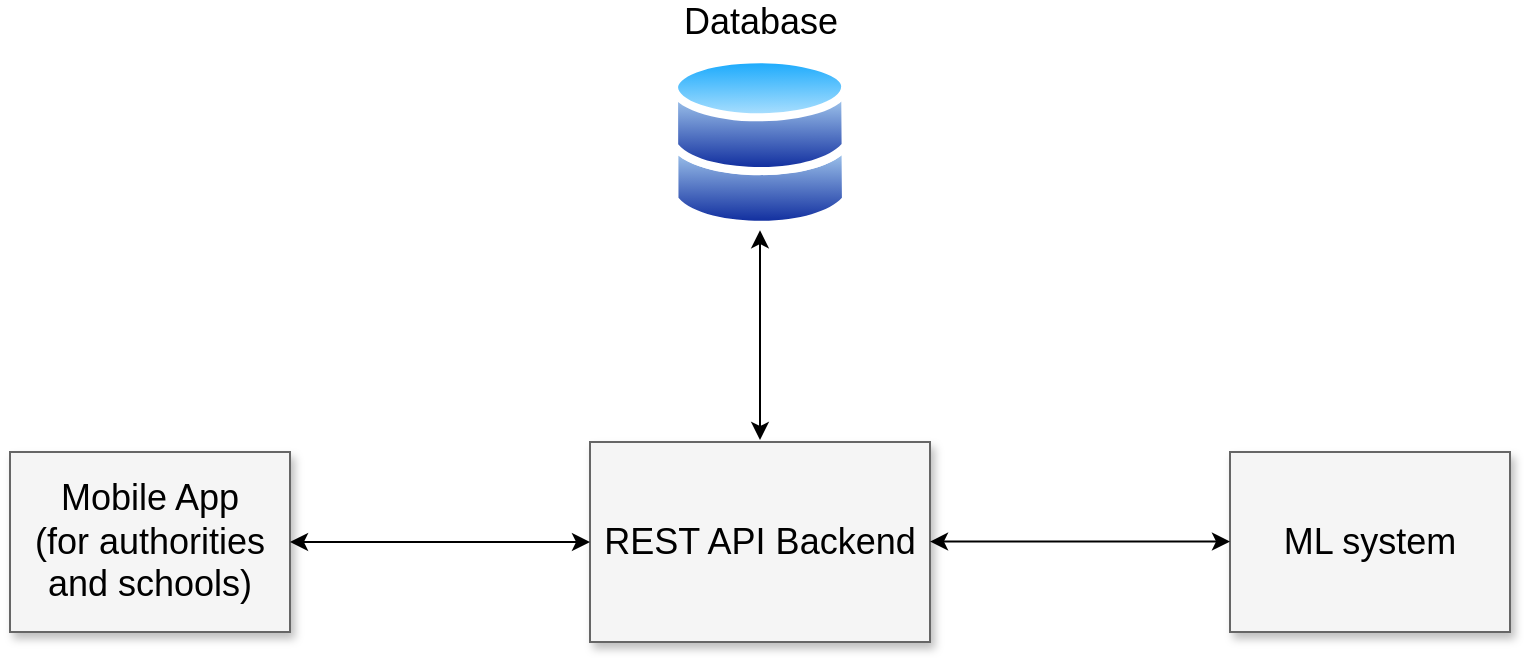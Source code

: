 <mxfile version="13.5.8" type="github">
  <diagram name="Page-1" id="90a13364-a465-7bf4-72fc-28e22215d7a0">
    <mxGraphModel dx="2700" dy="1514" grid="1" gridSize="10" guides="1" tooltips="1" connect="1" arrows="1" fold="1" page="1" pageScale="1.5" pageWidth="1169" pageHeight="826" background="#ffffff" math="0" shadow="0">
      <root>
        <mxCell id="0" style=";html=1;" />
        <mxCell id="1" style=";html=1;" parent="0" />
        <mxCell id="wm3d06uLkGcz_DLgFPOc-1" value="REST API&amp;nbsp;Backend" style="whiteSpace=wrap;html=1;shadow=1;fontSize=18;fillColor=#f5f5f5;strokeColor=#666666;" vertex="1" parent="1">
          <mxGeometry x="792" y="630" width="170" height="100" as="geometry" />
        </mxCell>
        <mxCell id="wm3d06uLkGcz_DLgFPOc-3" value="" style="aspect=fixed;perimeter=ellipsePerimeter;html=1;align=center;shadow=0;dashed=0;spacingTop=3;image;image=img/lib/active_directory/databases.svg;" vertex="1" parent="1">
          <mxGeometry x="832" y="435.9" width="90" height="88.2" as="geometry" />
        </mxCell>
        <mxCell id="wm3d06uLkGcz_DLgFPOc-5" value="Mobile App&lt;br&gt;(for authorities and schools)" style="whiteSpace=wrap;html=1;shadow=1;fontSize=18;fillColor=#f5f5f5;strokeColor=#666666;" vertex="1" parent="1">
          <mxGeometry x="502" y="635" width="140" height="90" as="geometry" />
        </mxCell>
        <mxCell id="wm3d06uLkGcz_DLgFPOc-6" value="ML system" style="whiteSpace=wrap;html=1;shadow=1;fontSize=18;fillColor=#f5f5f5;strokeColor=#666666;" vertex="1" parent="1">
          <mxGeometry x="1112" y="635" width="140" height="90" as="geometry" />
        </mxCell>
        <mxCell id="wm3d06uLkGcz_DLgFPOc-7" value="" style="endArrow=classic;startArrow=classic;html=1;entryX=0;entryY=0.5;entryDx=0;entryDy=0;exitX=1;exitY=0.5;exitDx=0;exitDy=0;" edge="1" parent="1" source="wm3d06uLkGcz_DLgFPOc-5" target="wm3d06uLkGcz_DLgFPOc-1">
          <mxGeometry width="50" height="50" relative="1" as="geometry">
            <mxPoint x="632" y="660" as="sourcePoint" />
            <mxPoint x="682" y="610" as="targetPoint" />
          </mxGeometry>
        </mxCell>
        <mxCell id="wm3d06uLkGcz_DLgFPOc-8" value="" style="endArrow=classic;startArrow=classic;html=1;entryX=0;entryY=0.5;entryDx=0;entryDy=0;exitX=1;exitY=0.5;exitDx=0;exitDy=0;" edge="1" parent="1">
          <mxGeometry width="50" height="50" relative="1" as="geometry">
            <mxPoint x="962" y="679.76" as="sourcePoint" />
            <mxPoint x="1112" y="679.76" as="targetPoint" />
          </mxGeometry>
        </mxCell>
        <mxCell id="wm3d06uLkGcz_DLgFPOc-9" value="" style="endArrow=classic;startArrow=classic;html=1;entryX=0.5;entryY=1;entryDx=0;entryDy=0;" edge="1" parent="1" target="wm3d06uLkGcz_DLgFPOc-3">
          <mxGeometry width="50" height="50" relative="1" as="geometry">
            <mxPoint x="877" y="629" as="sourcePoint" />
            <mxPoint x="872" y="524" as="targetPoint" />
          </mxGeometry>
        </mxCell>
        <mxCell id="wm3d06uLkGcz_DLgFPOc-10" value="&lt;font style=&quot;font-size: 18px&quot;&gt;Database&lt;/font&gt;" style="text;html=1;resizable=0;autosize=1;align=center;verticalAlign=middle;points=[];fillColor=none;strokeColor=none;rounded=0;" vertex="1" parent="1">
          <mxGeometry x="832" y="410" width="90" height="20" as="geometry" />
        </mxCell>
      </root>
    </mxGraphModel>
  </diagram>
</mxfile>
